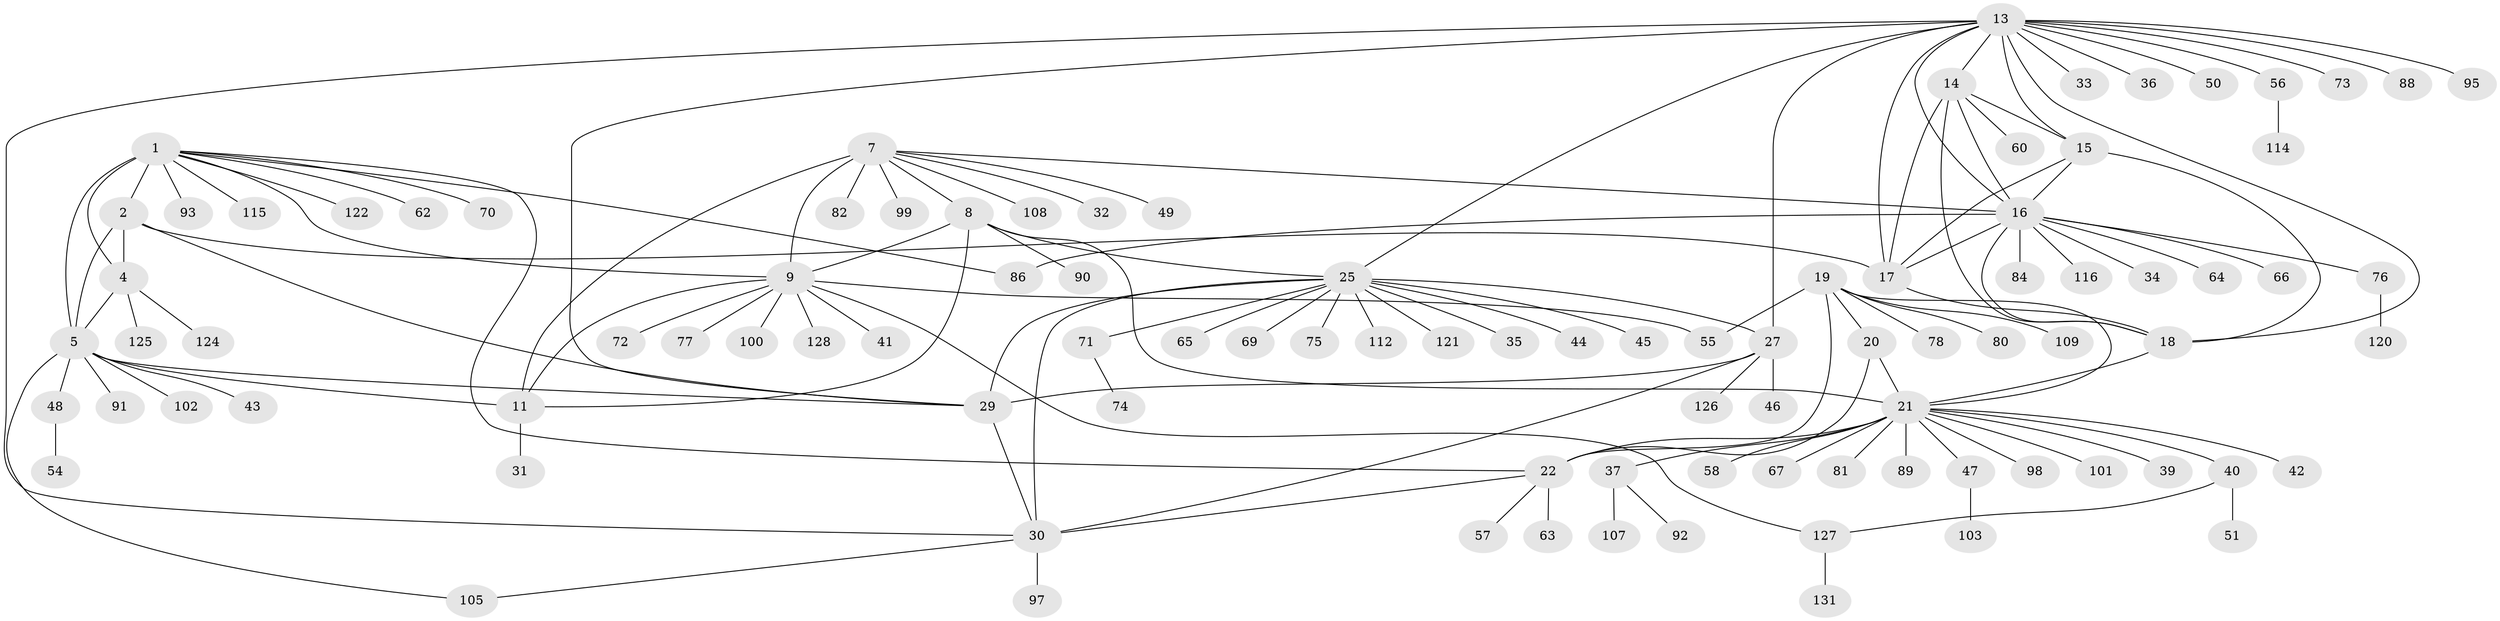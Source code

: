 // original degree distribution, {10: 0.030303030303030304, 8: 0.03787878787878788, 9: 0.03787878787878788, 7: 0.06818181818181818, 5: 0.022727272727272728, 13: 0.015151515151515152, 12: 0.007575757575757576, 14: 0.007575757575757576, 1: 0.5909090909090909, 3: 0.022727272727272728, 4: 0.007575757575757576, 2: 0.15151515151515152}
// Generated by graph-tools (version 1.1) at 2025/11/02/27/25 16:11:31]
// undirected, 100 vertices, 136 edges
graph export_dot {
graph [start="1"]
  node [color=gray90,style=filled];
  1 [super="+3"];
  2 [super="+87"];
  4 [super="+38"];
  5 [super="+6"];
  7 [super="+10"];
  8 [super="+83"];
  9 [super="+12"];
  11 [super="+79"];
  13 [super="+28"];
  14 [super="+61"];
  15;
  16 [super="+68"];
  17 [super="+110"];
  18 [super="+111"];
  19 [super="+52"];
  20;
  21 [super="+23"];
  22 [super="+24"];
  25 [super="+26"];
  27 [super="+119"];
  29 [super="+53"];
  30 [super="+96"];
  31;
  32;
  33;
  34;
  35;
  36;
  37;
  39;
  40 [super="+59"];
  41;
  42;
  43;
  44 [super="+113"];
  45;
  46;
  47;
  48;
  49;
  50 [super="+123"];
  51 [super="+118"];
  54;
  55;
  56;
  57;
  58;
  60;
  62;
  63;
  64;
  65;
  66;
  67 [super="+85"];
  69;
  70;
  71 [super="+106"];
  72;
  73;
  74;
  75;
  76;
  77;
  78;
  80;
  81 [super="+130"];
  82 [super="+94"];
  84;
  86;
  88;
  89;
  90;
  91;
  92;
  93;
  95;
  97 [super="+129"];
  98 [super="+104"];
  99;
  100;
  101;
  102;
  103;
  105;
  107;
  108;
  109 [super="+117"];
  112 [super="+132"];
  114;
  115;
  116;
  120;
  121;
  122;
  124;
  125;
  126;
  127;
  128;
  131;
  1 -- 2 [weight=2];
  1 -- 4 [weight=2];
  1 -- 5 [weight=4];
  1 -- 93;
  1 -- 115;
  1 -- 122;
  1 -- 9;
  1 -- 22;
  1 -- 70;
  1 -- 86;
  1 -- 62;
  2 -- 4;
  2 -- 5 [weight=2];
  2 -- 17;
  2 -- 29;
  4 -- 5 [weight=2];
  4 -- 124;
  4 -- 125;
  5 -- 29;
  5 -- 43;
  5 -- 11;
  5 -- 102;
  5 -- 105;
  5 -- 48;
  5 -- 91;
  7 -- 8 [weight=2];
  7 -- 9 [weight=4];
  7 -- 11 [weight=2];
  7 -- 49;
  7 -- 108;
  7 -- 32;
  7 -- 99;
  7 -- 16;
  7 -- 82;
  8 -- 9 [weight=2];
  8 -- 11;
  8 -- 25;
  8 -- 90;
  8 -- 21;
  9 -- 11 [weight=2];
  9 -- 128;
  9 -- 100;
  9 -- 72;
  9 -- 41;
  9 -- 77;
  9 -- 55;
  9 -- 127;
  11 -- 31;
  13 -- 14;
  13 -- 15;
  13 -- 16;
  13 -- 17;
  13 -- 18;
  13 -- 33;
  13 -- 36;
  13 -- 50;
  13 -- 56;
  13 -- 88;
  13 -- 95;
  13 -- 73;
  13 -- 29;
  13 -- 25 [weight=2];
  13 -- 27;
  13 -- 30;
  14 -- 15;
  14 -- 16;
  14 -- 17;
  14 -- 18;
  14 -- 60;
  15 -- 16;
  15 -- 17;
  15 -- 18;
  16 -- 17;
  16 -- 18;
  16 -- 34;
  16 -- 64;
  16 -- 66;
  16 -- 84;
  16 -- 86;
  16 -- 116;
  16 -- 76;
  17 -- 18;
  18 -- 21;
  19 -- 20;
  19 -- 21 [weight=2];
  19 -- 22 [weight=2];
  19 -- 55;
  19 -- 78;
  19 -- 80;
  19 -- 109;
  20 -- 21 [weight=2];
  20 -- 22 [weight=2];
  21 -- 22 [weight=4];
  21 -- 37;
  21 -- 39;
  21 -- 40;
  21 -- 42;
  21 -- 58;
  21 -- 67;
  21 -- 98;
  21 -- 101;
  21 -- 47;
  21 -- 81;
  21 -- 89;
  22 -- 30;
  22 -- 63;
  22 -- 57;
  25 -- 27 [weight=2];
  25 -- 29 [weight=2];
  25 -- 30 [weight=2];
  25 -- 35;
  25 -- 69;
  25 -- 75;
  25 -- 112;
  25 -- 65;
  25 -- 121;
  25 -- 71;
  25 -- 44;
  25 -- 45;
  27 -- 29;
  27 -- 30;
  27 -- 46;
  27 -- 126;
  29 -- 30;
  30 -- 97;
  30 -- 105;
  37 -- 92;
  37 -- 107;
  40 -- 51;
  40 -- 127;
  47 -- 103;
  48 -- 54;
  56 -- 114;
  71 -- 74;
  76 -- 120;
  127 -- 131;
}
